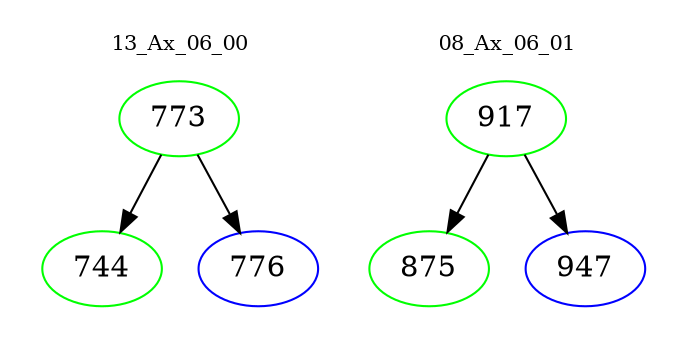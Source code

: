 digraph{
subgraph cluster_0 {
color = white
label = "13_Ax_06_00";
fontsize=10;
T0_773 [label="773", color="green"]
T0_773 -> T0_744 [color="black"]
T0_744 [label="744", color="green"]
T0_773 -> T0_776 [color="black"]
T0_776 [label="776", color="blue"]
}
subgraph cluster_1 {
color = white
label = "08_Ax_06_01";
fontsize=10;
T1_917 [label="917", color="green"]
T1_917 -> T1_875 [color="black"]
T1_875 [label="875", color="green"]
T1_917 -> T1_947 [color="black"]
T1_947 [label="947", color="blue"]
}
}
